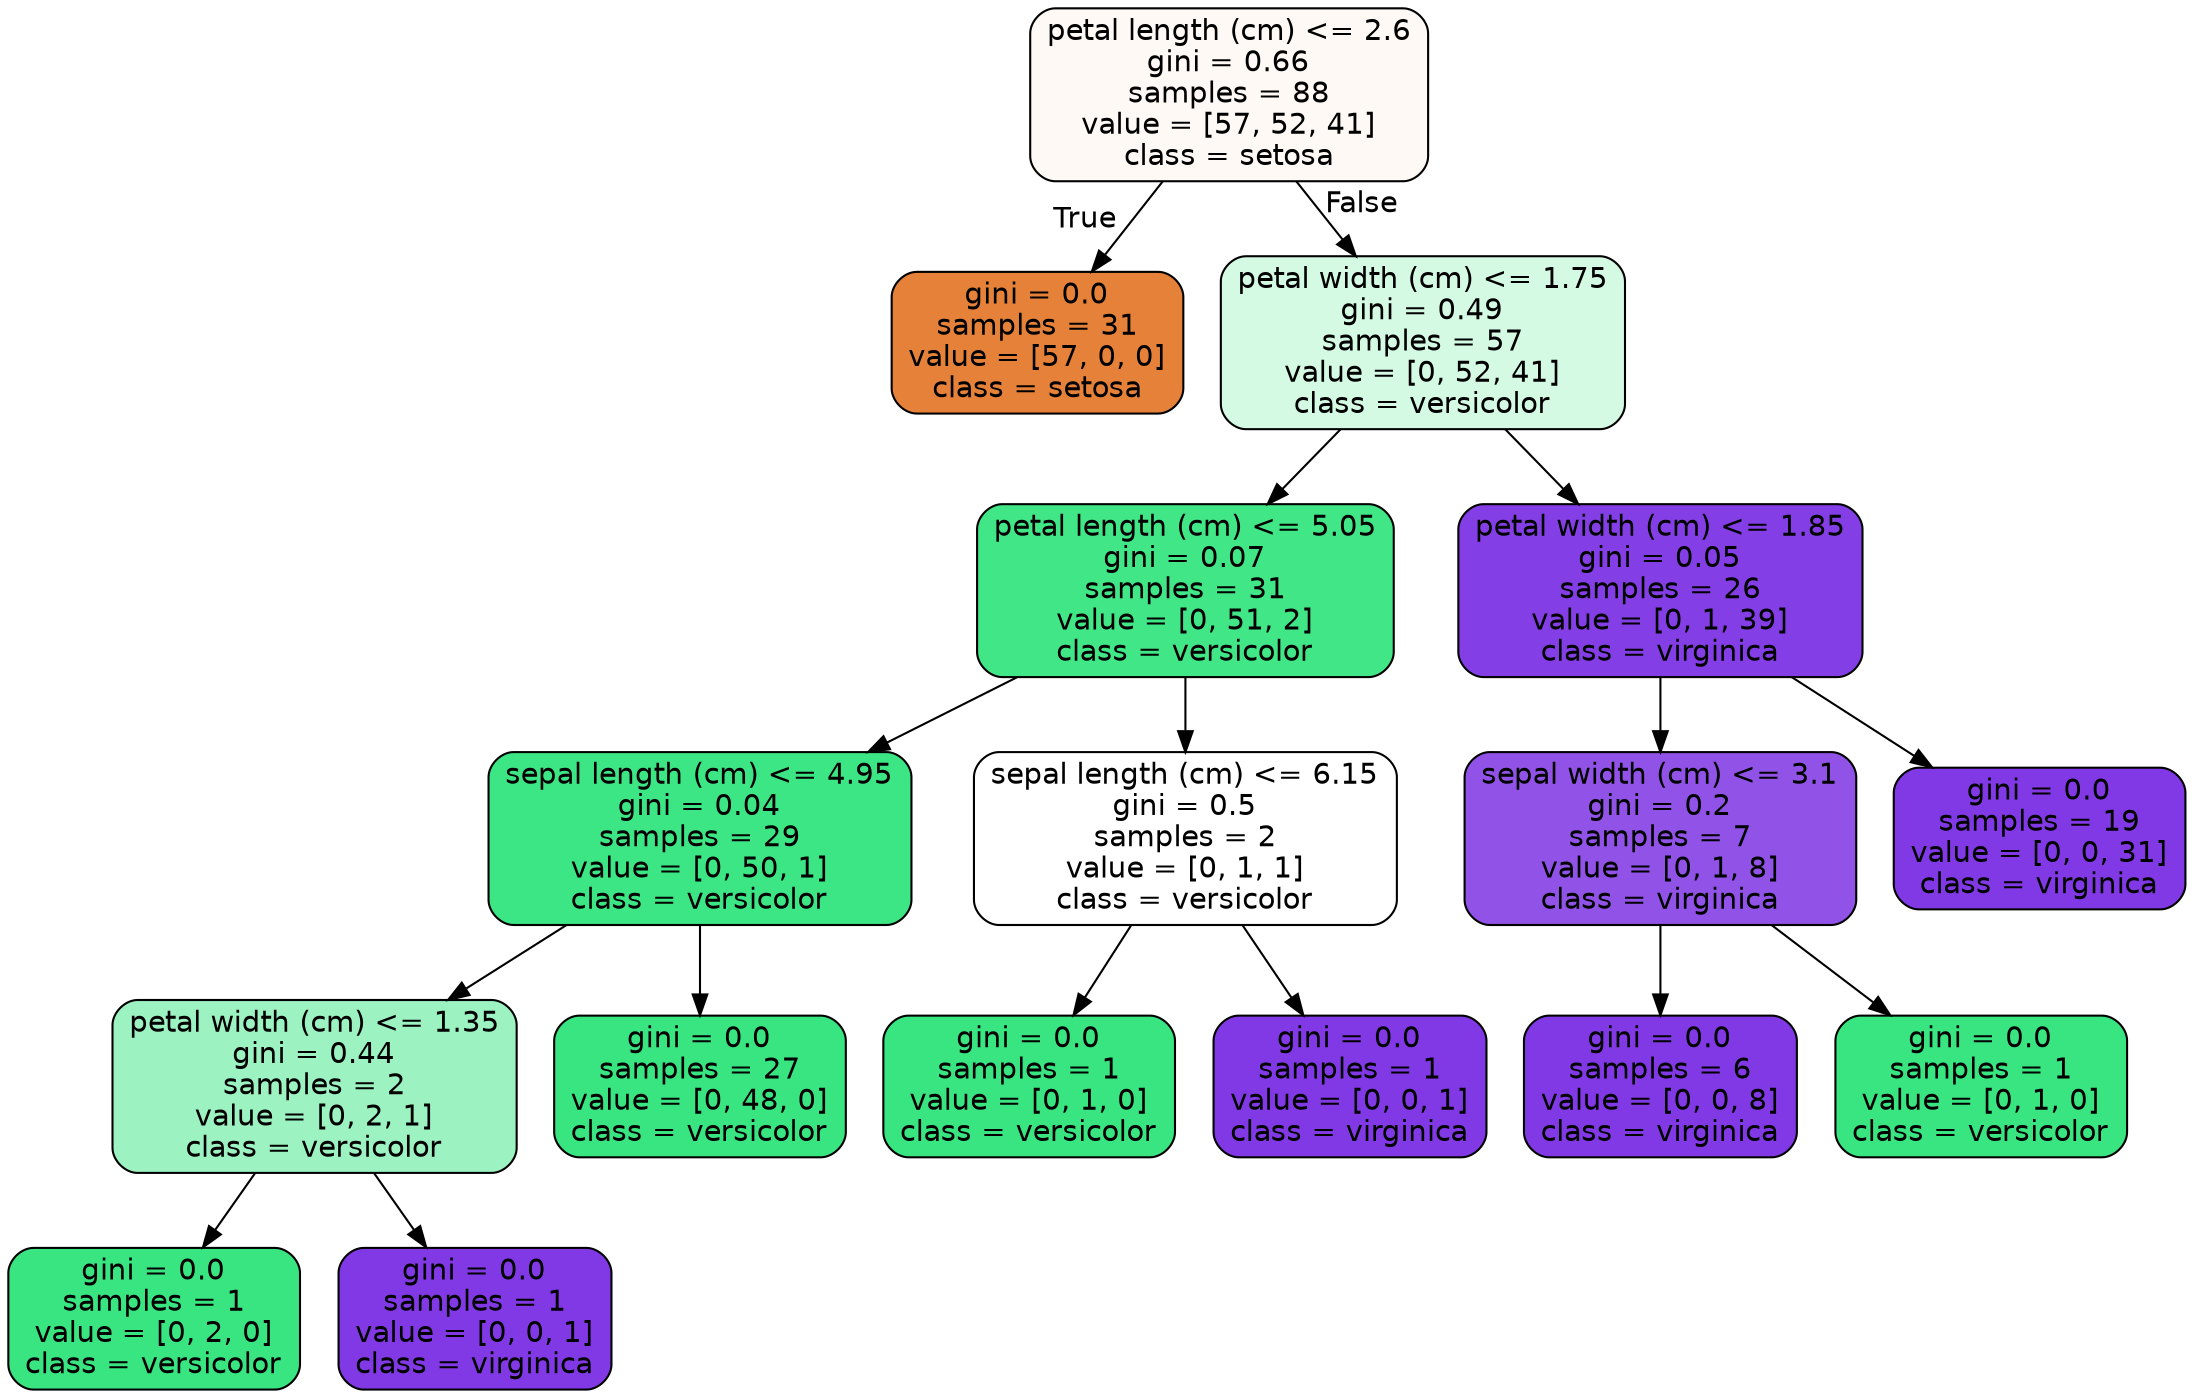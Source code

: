 digraph Tree {
node [shape=box, style="filled, rounded", color="black", fontname=helvetica] ;
edge [fontname=helvetica] ;
0 [label="petal length (cm) <= 2.6\ngini = 0.66\nsamples = 88\nvalue = [57, 52, 41]\nclass = setosa", fillcolor="#fef9f5"] ;
1 [label="gini = 0.0\nsamples = 31\nvalue = [57, 0, 0]\nclass = setosa", fillcolor="#e58139"] ;
0 -> 1 [labeldistance=2.5, labelangle=45, headlabel="True"] ;
2 [label="petal width (cm) <= 1.75\ngini = 0.49\nsamples = 57\nvalue = [0, 52, 41]\nclass = versicolor", fillcolor="#d5fae4"] ;
0 -> 2 [labeldistance=2.5, labelangle=-45, headlabel="False"] ;
3 [label="petal length (cm) <= 5.05\ngini = 0.07\nsamples = 31\nvalue = [0, 51, 2]\nclass = versicolor", fillcolor="#41e686"] ;
2 -> 3 ;
4 [label="sepal length (cm) <= 4.95\ngini = 0.04\nsamples = 29\nvalue = [0, 50, 1]\nclass = versicolor", fillcolor="#3de684"] ;
3 -> 4 ;
5 [label="petal width (cm) <= 1.35\ngini = 0.44\nsamples = 2\nvalue = [0, 2, 1]\nclass = versicolor", fillcolor="#9cf2c0"] ;
4 -> 5 ;
6 [label="gini = 0.0\nsamples = 1\nvalue = [0, 2, 0]\nclass = versicolor", fillcolor="#39e581"] ;
5 -> 6 ;
7 [label="gini = 0.0\nsamples = 1\nvalue = [0, 0, 1]\nclass = virginica", fillcolor="#8139e5"] ;
5 -> 7 ;
8 [label="gini = 0.0\nsamples = 27\nvalue = [0, 48, 0]\nclass = versicolor", fillcolor="#39e581"] ;
4 -> 8 ;
9 [label="sepal length (cm) <= 6.15\ngini = 0.5\nsamples = 2\nvalue = [0, 1, 1]\nclass = versicolor", fillcolor="#ffffff"] ;
3 -> 9 ;
10 [label="gini = 0.0\nsamples = 1\nvalue = [0, 1, 0]\nclass = versicolor", fillcolor="#39e581"] ;
9 -> 10 ;
11 [label="gini = 0.0\nsamples = 1\nvalue = [0, 0, 1]\nclass = virginica", fillcolor="#8139e5"] ;
9 -> 11 ;
12 [label="petal width (cm) <= 1.85\ngini = 0.05\nsamples = 26\nvalue = [0, 1, 39]\nclass = virginica", fillcolor="#843ee6"] ;
2 -> 12 ;
13 [label="sepal width (cm) <= 3.1\ngini = 0.2\nsamples = 7\nvalue = [0, 1, 8]\nclass = virginica", fillcolor="#9152e8"] ;
12 -> 13 ;
14 [label="gini = 0.0\nsamples = 6\nvalue = [0, 0, 8]\nclass = virginica", fillcolor="#8139e5"] ;
13 -> 14 ;
15 [label="gini = 0.0\nsamples = 1\nvalue = [0, 1, 0]\nclass = versicolor", fillcolor="#39e581"] ;
13 -> 15 ;
16 [label="gini = 0.0\nsamples = 19\nvalue = [0, 0, 31]\nclass = virginica", fillcolor="#8139e5"] ;
12 -> 16 ;
}